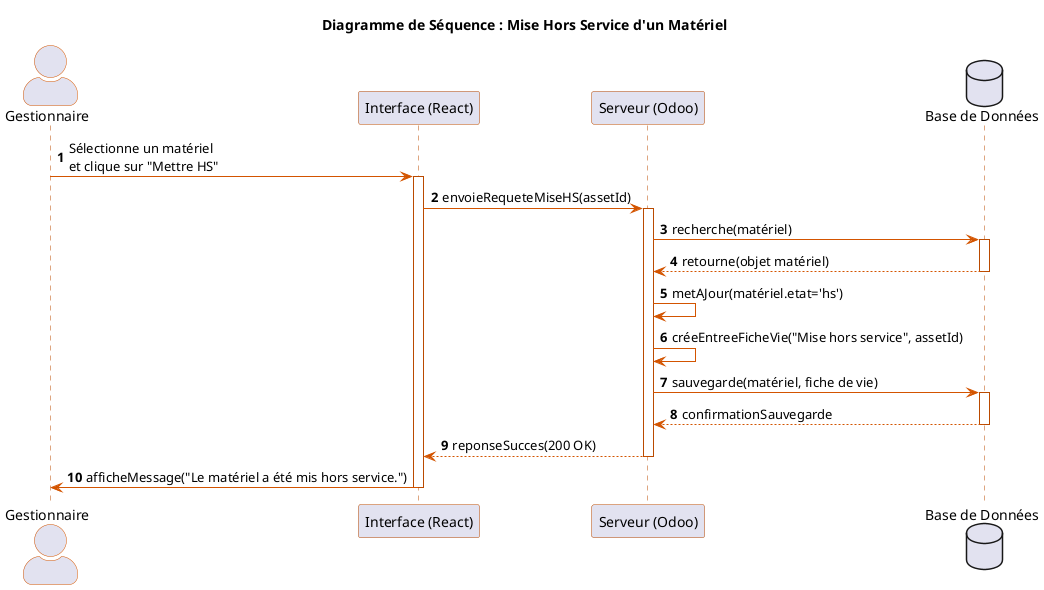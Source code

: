 @startuml
' Style et direction du diagramme
autonumber
skinparam actorStyle awesome
skinparam sequence {
    ArrowColor #D35400
    ActorBorderColor #D35400
    LifeLineBorderColor #BA4A00
    ParticipantBorderColor #BA4A00
    DatabaseBorderColor #BA4A00
}

title "Diagramme de Séquence : Mise Hors Service d'un Matériel"

actor "Gestionnaire" as Admin
participant "Interface (React)" as UI
participant "Serveur (Odoo)" as Server
database "Base de Données" as DB

Admin -> UI : Sélectionne un matériel\net clique sur "Mettre HS"
activate UI

UI -> Server : envoieRequeteMiseHS(assetId)
activate Server

Server -> DB : recherche(matériel)
activate DB
DB --> Server : retourne(objet matériel)
deactivate DB

Server -> Server : metAJour(matériel.etat='hs')
Server -> Server : créeEntreeFicheVie("Mise hors service", assetId)

Server -> DB : sauvegarde(matériel, fiche de vie)
activate DB
DB --> Server : confirmationSauvegarde
deactivate DB

Server --> UI : reponseSucces(200 OK)
deactivate Server

UI -> Admin : afficheMessage("Le matériel a été mis hors service.")
deactivate UI

@enduml